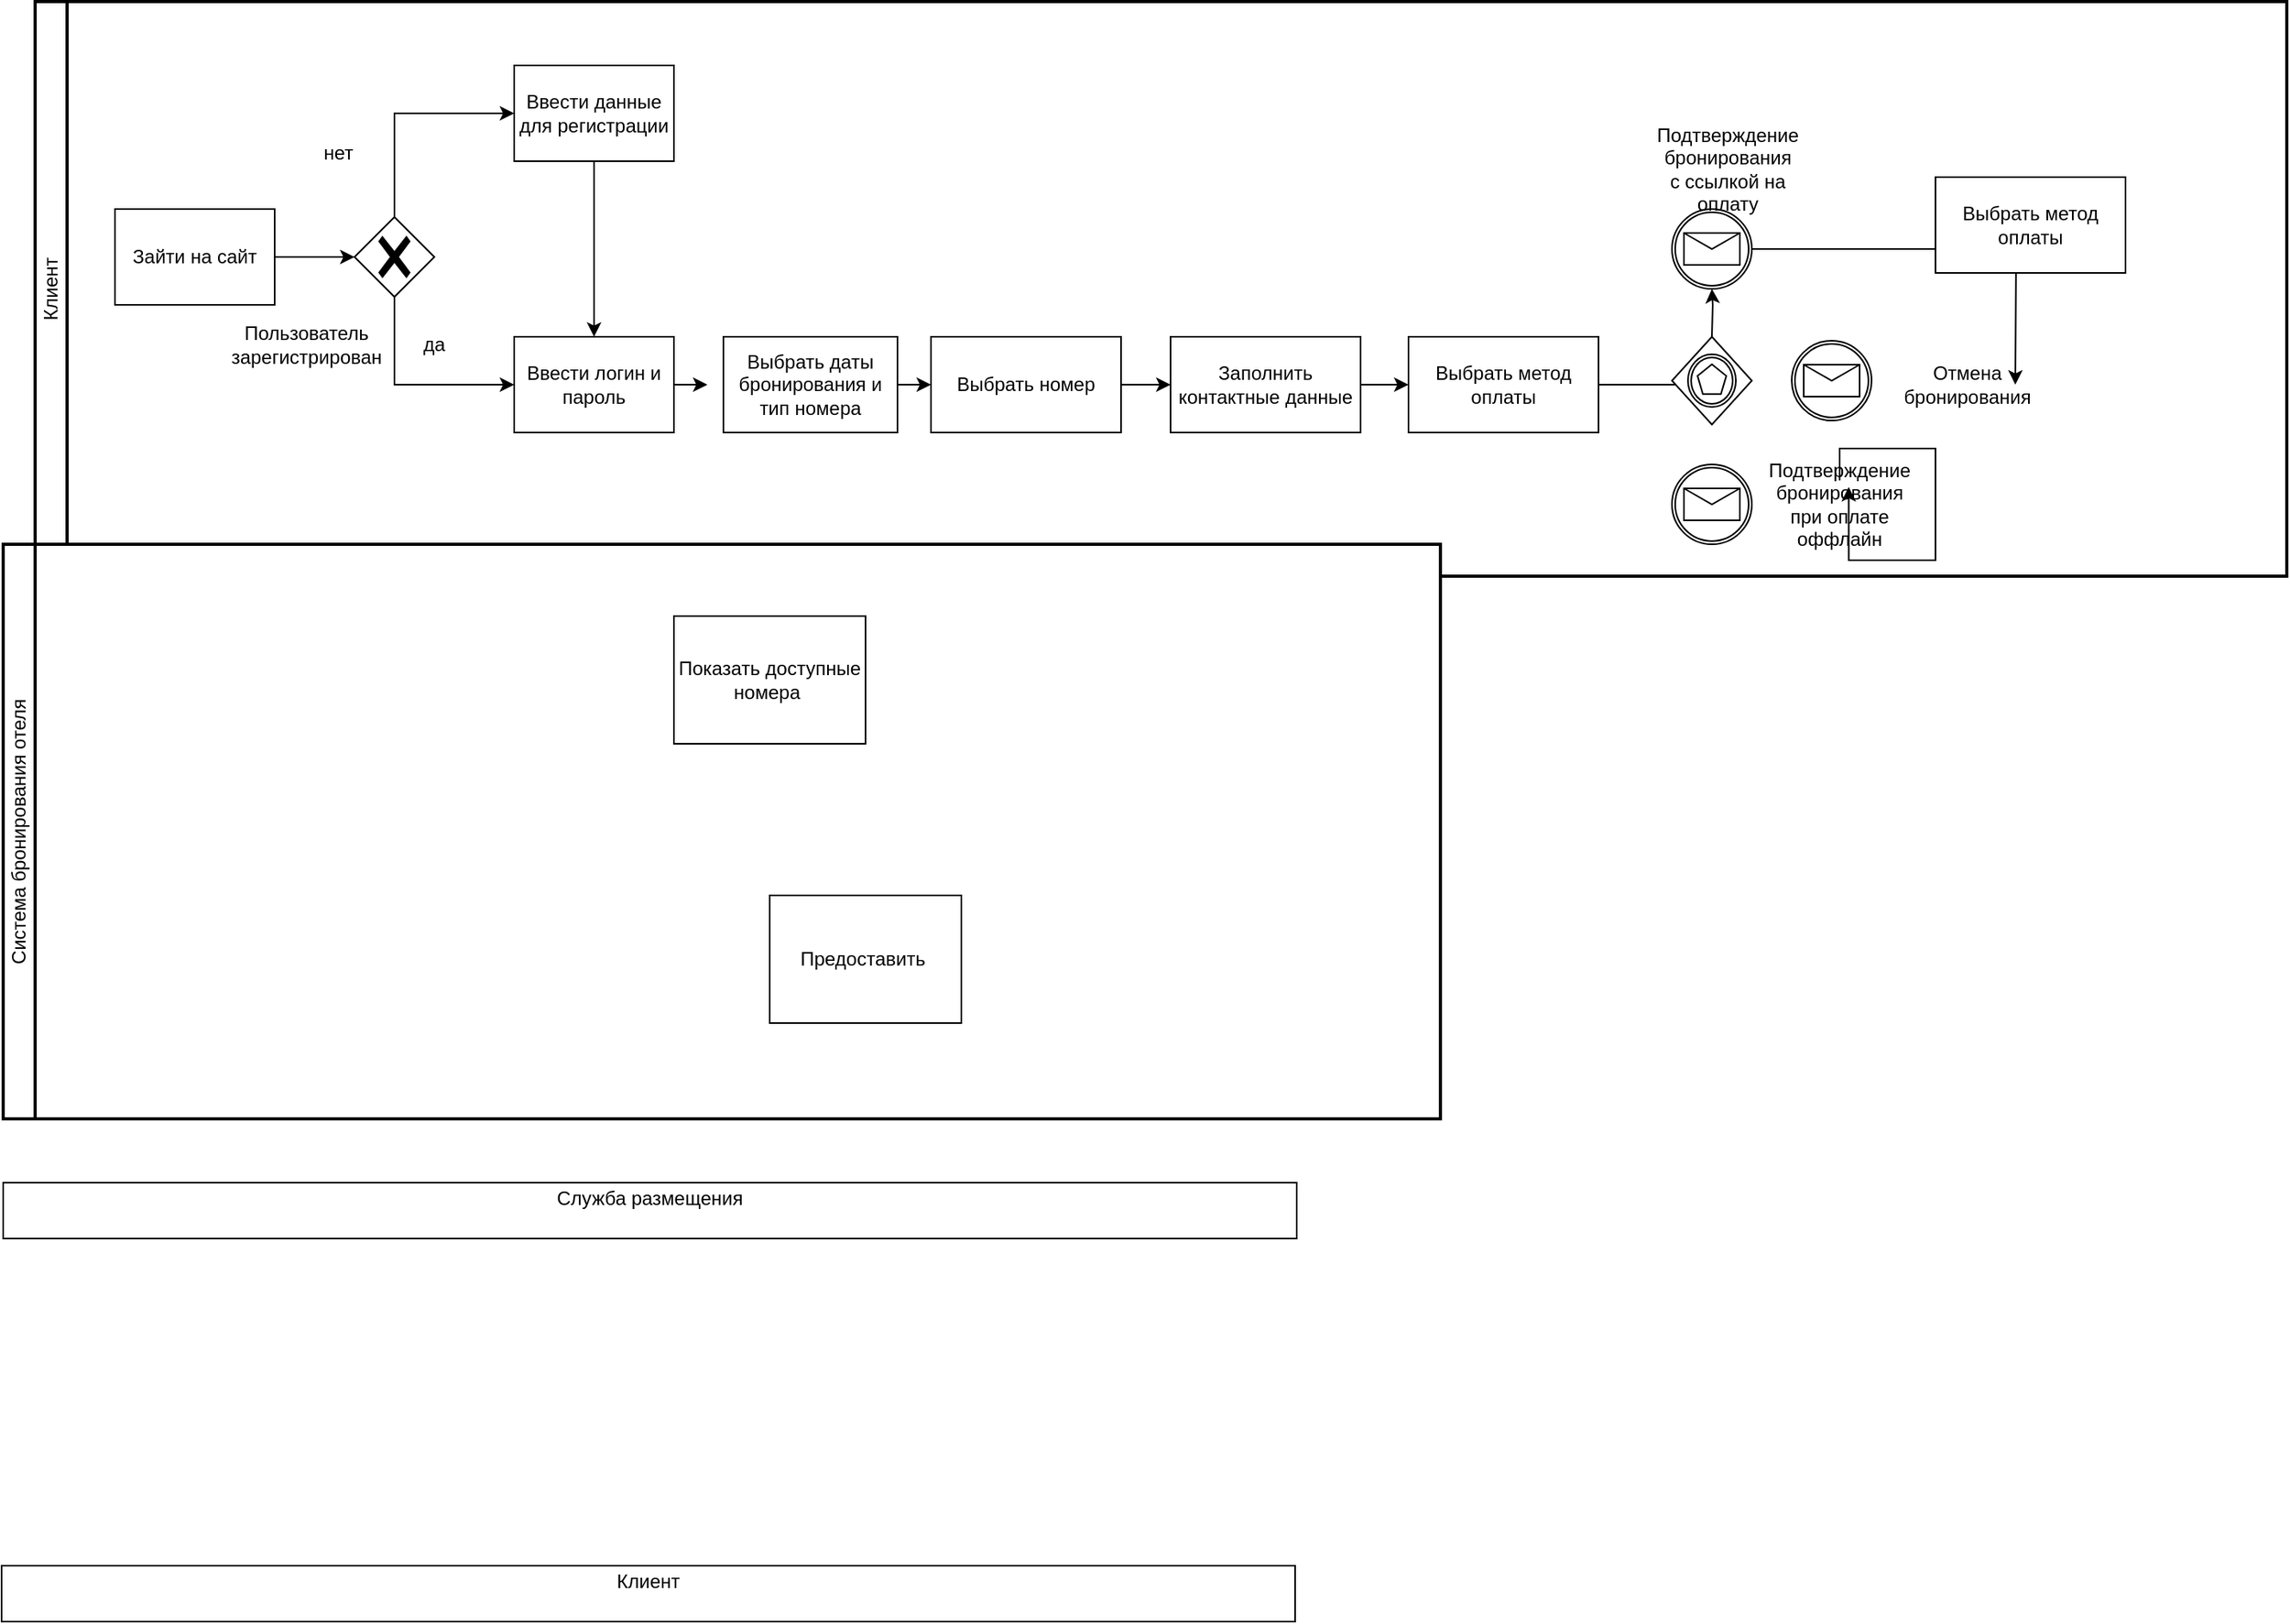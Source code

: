 <mxfile version="26.0.10">
  <diagram name="Страница — 1" id="-8I3Ju_DQWI-anv-8iCS">
    <mxGraphModel dx="724" dy="390" grid="1" gridSize="10" guides="1" tooltips="1" connect="1" arrows="1" fold="1" page="1" pageScale="1" pageWidth="827" pageHeight="1169" math="0" shadow="0">
      <root>
        <mxCell id="0" />
        <mxCell id="1" parent="0" />
        <mxCell id="0EsYlZYB2VsYlDsrYex--1" value="Клиент" style="swimlane;html=1;startSize=20;fontStyle=0;collapsible=0;horizontal=0;swimlaneLine=1;swimlaneFillColor=#ffffff;strokeWidth=2;whiteSpace=wrap;" vertex="1" parent="1">
          <mxGeometry x="30" y="120" width="1410" height="360" as="geometry" />
        </mxCell>
        <mxCell id="0EsYlZYB2VsYlDsrYex--4" value="Выбрать даты бронирования и тип номера" style="points=[[0.25,0,0],[0.5,0,0],[0.75,0,0],[1,0.25,0],[1,0.5,0],[1,0.75,0],[0.75,1,0],[0.5,1,0],[0.25,1,0],[0,0.75,0],[0,0.5,0],[0,0.25,0]];shape=mxgraph.bpmn.task2;whiteSpace=wrap;rectStyle=rounded;size=10;html=1;container=1;expand=0;collapsible=0;taskMarker=abstract;" vertex="1" parent="0EsYlZYB2VsYlDsrYex--1">
          <mxGeometry x="431" y="210" width="109" height="60" as="geometry" />
        </mxCell>
        <mxCell id="0EsYlZYB2VsYlDsrYex--5" value="Зайти на сайт" style="points=[[0.25,0,0],[0.5,0,0],[0.75,0,0],[1,0.25,0],[1,0.5,0],[1,0.75,0],[0.75,1,0],[0.5,1,0],[0.25,1,0],[0,0.75,0],[0,0.5,0],[0,0.25,0]];shape=mxgraph.bpmn.task2;whiteSpace=wrap;rectStyle=rounded;size=10;html=1;container=1;expand=0;collapsible=0;taskMarker=abstract;" vertex="1" parent="0EsYlZYB2VsYlDsrYex--1">
          <mxGeometry x="50" y="130" width="100" height="60" as="geometry" />
        </mxCell>
        <mxCell id="0EsYlZYB2VsYlDsrYex--16" style="edgeStyle=orthogonalEdgeStyle;rounded=0;orthogonalLoop=1;jettySize=auto;html=1;exitX=0.5;exitY=1;exitDx=0;exitDy=0;exitPerimeter=0;" edge="1" parent="0EsYlZYB2VsYlDsrYex--1" source="0EsYlZYB2VsYlDsrYex--12" target="0EsYlZYB2VsYlDsrYex--13">
          <mxGeometry relative="1" as="geometry" />
        </mxCell>
        <mxCell id="0EsYlZYB2VsYlDsrYex--12" value="Ввести данные для регистрации" style="points=[[0.25,0,0],[0.5,0,0],[0.75,0,0],[1,0.25,0],[1,0.5,0],[1,0.75,0],[0.75,1,0],[0.5,1,0],[0.25,1,0],[0,0.75,0],[0,0.5,0],[0,0.25,0]];shape=mxgraph.bpmn.task2;whiteSpace=wrap;rectStyle=rounded;size=10;html=1;container=1;expand=0;collapsible=0;taskMarker=abstract;" vertex="1" parent="0EsYlZYB2VsYlDsrYex--1">
          <mxGeometry x="300" y="40" width="100" height="60" as="geometry" />
        </mxCell>
        <mxCell id="0EsYlZYB2VsYlDsrYex--24" style="edgeStyle=orthogonalEdgeStyle;rounded=0;orthogonalLoop=1;jettySize=auto;html=1;exitX=1;exitY=0.5;exitDx=0;exitDy=0;exitPerimeter=0;" edge="1" parent="0EsYlZYB2VsYlDsrYex--1" source="0EsYlZYB2VsYlDsrYex--13">
          <mxGeometry relative="1" as="geometry">
            <mxPoint x="421" y="240" as="targetPoint" />
          </mxGeometry>
        </mxCell>
        <mxCell id="0EsYlZYB2VsYlDsrYex--13" value="Ввести логин и пароль" style="points=[[0.25,0,0],[0.5,0,0],[0.75,0,0],[1,0.25,0],[1,0.5,0],[1,0.75,0],[0.75,1,0],[0.5,1,0],[0.25,1,0],[0,0.75,0],[0,0.5,0],[0,0.25,0]];shape=mxgraph.bpmn.task2;whiteSpace=wrap;rectStyle=rounded;size=10;html=1;container=1;expand=0;collapsible=0;taskMarker=abstract;" vertex="1" parent="0EsYlZYB2VsYlDsrYex--1">
          <mxGeometry x="300" y="210" width="100" height="60" as="geometry" />
        </mxCell>
        <mxCell id="0EsYlZYB2VsYlDsrYex--10" value="" style="points=[[0.25,0.25,0],[0.5,0,0],[0.75,0.25,0],[1,0.5,0],[0.75,0.75,0],[0.5,1,0],[0.25,0.75,0],[0,0.5,0]];shape=mxgraph.bpmn.gateway2;html=1;verticalLabelPosition=bottom;labelBackgroundColor=#ffffff;verticalAlign=top;align=center;perimeter=rhombusPerimeter;outlineConnect=0;outline=none;symbol=none;gwType=exclusive;" vertex="1" parent="0EsYlZYB2VsYlDsrYex--1">
          <mxGeometry x="200" y="135" width="50" height="50" as="geometry" />
        </mxCell>
        <mxCell id="0EsYlZYB2VsYlDsrYex--14" style="edgeStyle=orthogonalEdgeStyle;rounded=0;orthogonalLoop=1;jettySize=auto;html=1;exitX=0.5;exitY=0;exitDx=0;exitDy=0;exitPerimeter=0;entryX=0;entryY=0.5;entryDx=0;entryDy=0;entryPerimeter=0;" edge="1" parent="0EsYlZYB2VsYlDsrYex--1" source="0EsYlZYB2VsYlDsrYex--10" target="0EsYlZYB2VsYlDsrYex--12">
          <mxGeometry relative="1" as="geometry" />
        </mxCell>
        <mxCell id="0EsYlZYB2VsYlDsrYex--15" style="edgeStyle=orthogonalEdgeStyle;rounded=0;orthogonalLoop=1;jettySize=auto;html=1;exitX=0.5;exitY=1;exitDx=0;exitDy=0;exitPerimeter=0;entryX=0;entryY=0.5;entryDx=0;entryDy=0;entryPerimeter=0;" edge="1" parent="0EsYlZYB2VsYlDsrYex--1" source="0EsYlZYB2VsYlDsrYex--10" target="0EsYlZYB2VsYlDsrYex--13">
          <mxGeometry relative="1" as="geometry" />
        </mxCell>
        <mxCell id="0EsYlZYB2VsYlDsrYex--21" style="edgeStyle=orthogonalEdgeStyle;rounded=0;orthogonalLoop=1;jettySize=auto;html=1;exitX=1;exitY=0.5;exitDx=0;exitDy=0;exitPerimeter=0;entryX=0;entryY=0.5;entryDx=0;entryDy=0;entryPerimeter=0;" edge="1" parent="0EsYlZYB2VsYlDsrYex--1" source="0EsYlZYB2VsYlDsrYex--5" target="0EsYlZYB2VsYlDsrYex--10">
          <mxGeometry relative="1" as="geometry" />
        </mxCell>
        <mxCell id="0EsYlZYB2VsYlDsrYex--18" value="нет" style="text;strokeColor=none;align=center;fillColor=none;html=1;verticalAlign=middle;whiteSpace=wrap;rounded=0;" vertex="1" parent="0EsYlZYB2VsYlDsrYex--1">
          <mxGeometry x="160" y="80" width="60" height="30" as="geometry" />
        </mxCell>
        <mxCell id="0EsYlZYB2VsYlDsrYex--20" value="Пользователь зарегистрирован" style="text;strokeColor=none;align=center;fillColor=none;html=1;verticalAlign=middle;whiteSpace=wrap;rounded=0;" vertex="1" parent="0EsYlZYB2VsYlDsrYex--1">
          <mxGeometry x="140" y="200" width="60" height="30" as="geometry" />
        </mxCell>
        <mxCell id="0EsYlZYB2VsYlDsrYex--19" value="да" style="text;strokeColor=none;align=center;fillColor=none;html=1;verticalAlign=middle;whiteSpace=wrap;rounded=0;" vertex="1" parent="0EsYlZYB2VsYlDsrYex--1">
          <mxGeometry x="220" y="200" width="60" height="30" as="geometry" />
        </mxCell>
        <mxCell id="0EsYlZYB2VsYlDsrYex--26" value="Выбрать номер" style="points=[[0.25,0,0],[0.5,0,0],[0.75,0,0],[1,0.25,0],[1,0.5,0],[1,0.75,0],[0.75,1,0],[0.5,1,0],[0.25,1,0],[0,0.75,0],[0,0.5,0],[0,0.25,0]];shape=mxgraph.bpmn.task2;whiteSpace=wrap;rectStyle=rounded;size=10;html=1;container=1;expand=0;collapsible=0;taskMarker=abstract;" vertex="1" parent="0EsYlZYB2VsYlDsrYex--1">
          <mxGeometry x="561" y="210" width="119" height="60" as="geometry" />
        </mxCell>
        <mxCell id="0EsYlZYB2VsYlDsrYex--27" value="Заполнить контактные данные" style="points=[[0.25,0,0],[0.5,0,0],[0.75,0,0],[1,0.25,0],[1,0.5,0],[1,0.75,0],[0.75,1,0],[0.5,1,0],[0.25,1,0],[0,0.75,0],[0,0.5,0],[0,0.25,0]];shape=mxgraph.bpmn.task2;whiteSpace=wrap;rectStyle=rounded;size=10;html=1;container=1;expand=0;collapsible=0;taskMarker=abstract;" vertex="1" parent="0EsYlZYB2VsYlDsrYex--1">
          <mxGeometry x="711" y="210" width="119" height="60" as="geometry" />
        </mxCell>
        <mxCell id="0EsYlZYB2VsYlDsrYex--29" style="edgeStyle=orthogonalEdgeStyle;rounded=0;orthogonalLoop=1;jettySize=auto;html=1;exitX=1;exitY=0.5;exitDx=0;exitDy=0;exitPerimeter=0;entryX=0;entryY=0.5;entryDx=0;entryDy=0;entryPerimeter=0;" edge="1" parent="0EsYlZYB2VsYlDsrYex--1" source="0EsYlZYB2VsYlDsrYex--4" target="0EsYlZYB2VsYlDsrYex--26">
          <mxGeometry relative="1" as="geometry" />
        </mxCell>
        <mxCell id="0EsYlZYB2VsYlDsrYex--30" style="edgeStyle=orthogonalEdgeStyle;rounded=0;orthogonalLoop=1;jettySize=auto;html=1;exitX=1;exitY=0.5;exitDx=0;exitDy=0;exitPerimeter=0;entryX=0;entryY=0.5;entryDx=0;entryDy=0;entryPerimeter=0;" edge="1" parent="0EsYlZYB2VsYlDsrYex--1" source="0EsYlZYB2VsYlDsrYex--26" target="0EsYlZYB2VsYlDsrYex--27">
          <mxGeometry relative="1" as="geometry" />
        </mxCell>
        <mxCell id="0EsYlZYB2VsYlDsrYex--31" value="" style="points=[[0.145,0.145,0],[0.5,0,0],[0.855,0.145,0],[1,0.5,0],[0.855,0.855,0],[0.5,1,0],[0.145,0.855,0],[0,0.5,0]];shape=mxgraph.bpmn.event;html=1;verticalLabelPosition=bottom;labelBackgroundColor=#ffffff;verticalAlign=top;align=center;perimeter=ellipsePerimeter;outlineConnect=0;aspect=fixed;outline=catching;symbol=message;" vertex="1" parent="0EsYlZYB2VsYlDsrYex--1">
          <mxGeometry x="1025" y="130" width="50" height="50" as="geometry" />
        </mxCell>
        <mxCell id="0EsYlZYB2VsYlDsrYex--32" style="edgeStyle=orthogonalEdgeStyle;rounded=0;orthogonalLoop=1;jettySize=auto;html=1;exitX=1;exitY=0.5;exitDx=0;exitDy=0;exitPerimeter=0;" edge="1" parent="0EsYlZYB2VsYlDsrYex--1" source="0EsYlZYB2VsYlDsrYex--34">
          <mxGeometry relative="1" as="geometry">
            <mxPoint x="1001" y="245" as="sourcePoint" />
            <mxPoint x="1050" y="240" as="targetPoint" />
          </mxGeometry>
        </mxCell>
        <mxCell id="0EsYlZYB2VsYlDsrYex--33" value="Подтверждение бронирования с ссылкой на оплату" style="text;strokeColor=none;align=center;fillColor=none;html=1;verticalAlign=middle;whiteSpace=wrap;rounded=0;" vertex="1" parent="0EsYlZYB2VsYlDsrYex--1">
          <mxGeometry x="1020" y="90" width="80" height="30" as="geometry" />
        </mxCell>
        <mxCell id="0EsYlZYB2VsYlDsrYex--34" value="Выбрать метод оплаты" style="points=[[0.25,0,0],[0.5,0,0],[0.75,0,0],[1,0.25,0],[1,0.5,0],[1,0.75,0],[0.75,1,0],[0.5,1,0],[0.25,1,0],[0,0.75,0],[0,0.5,0],[0,0.25,0]];shape=mxgraph.bpmn.task2;whiteSpace=wrap;rectStyle=rounded;size=10;html=1;container=1;expand=0;collapsible=0;taskMarker=abstract;" vertex="1" parent="0EsYlZYB2VsYlDsrYex--1">
          <mxGeometry x="860" y="210" width="119" height="60" as="geometry" />
        </mxCell>
        <mxCell id="0EsYlZYB2VsYlDsrYex--35" style="edgeStyle=orthogonalEdgeStyle;rounded=0;orthogonalLoop=1;jettySize=auto;html=1;exitX=1;exitY=0.5;exitDx=0;exitDy=0;exitPerimeter=0;entryX=0;entryY=0.5;entryDx=0;entryDy=0;entryPerimeter=0;" edge="1" parent="0EsYlZYB2VsYlDsrYex--1" source="0EsYlZYB2VsYlDsrYex--27" target="0EsYlZYB2VsYlDsrYex--34">
          <mxGeometry relative="1" as="geometry" />
        </mxCell>
        <mxCell id="0EsYlZYB2VsYlDsrYex--38" style="edgeStyle=orthogonalEdgeStyle;rounded=0;orthogonalLoop=1;jettySize=auto;html=1;exitX=1;exitY=0.5;exitDx=0;exitDy=0;exitPerimeter=0;" edge="1" parent="0EsYlZYB2VsYlDsrYex--1" source="0EsYlZYB2VsYlDsrYex--31">
          <mxGeometry relative="1" as="geometry">
            <mxPoint x="1240" y="240" as="targetPoint" />
          </mxGeometry>
        </mxCell>
        <mxCell id="0EsYlZYB2VsYlDsrYex--39" value="" style="points=[[0.25,0.25,0],[0.5,0,0],[0.75,0.25,0],[1,0.5,0],[0.75,0.75,0],[0.5,1,0],[0.25,0.75,0],[0,0.5,0]];shape=mxgraph.bpmn.gateway2;html=1;verticalLabelPosition=bottom;labelBackgroundColor=#ffffff;verticalAlign=top;align=center;perimeter=rhombusPerimeter;outlineConnect=0;outline=catching;symbol=multiple;" vertex="1" parent="0EsYlZYB2VsYlDsrYex--1">
          <mxGeometry x="1025" y="210" width="50" height="55" as="geometry" />
        </mxCell>
        <mxCell id="0EsYlZYB2VsYlDsrYex--41" value="Выбрать метод оплаты" style="points=[[0.25,0,0],[0.5,0,0],[0.75,0,0],[1,0.25,0],[1,0.5,0],[1,0.75,0],[0.75,1,0],[0.5,1,0],[0.25,1,0],[0,0.75,0],[0,0.5,0],[0,0.25,0]];shape=mxgraph.bpmn.task2;whiteSpace=wrap;rectStyle=rounded;size=10;html=1;container=1;expand=0;collapsible=0;taskMarker=abstract;" vertex="1" parent="0EsYlZYB2VsYlDsrYex--1">
          <mxGeometry x="1190" y="110" width="119" height="60" as="geometry" />
        </mxCell>
        <mxCell id="0EsYlZYB2VsYlDsrYex--42" style="edgeStyle=orthogonalEdgeStyle;rounded=0;orthogonalLoop=1;jettySize=auto;html=1;" edge="1" parent="0EsYlZYB2VsYlDsrYex--1" target="0EsYlZYB2VsYlDsrYex--31">
          <mxGeometry relative="1" as="geometry">
            <mxPoint x="1050" y="210" as="sourcePoint" />
          </mxGeometry>
        </mxCell>
        <mxCell id="0EsYlZYB2VsYlDsrYex--43" value="Отмена бронирования" style="text;strokeColor=none;align=center;fillColor=none;html=1;verticalAlign=middle;whiteSpace=wrap;rounded=0;" vertex="1" parent="0EsYlZYB2VsYlDsrYex--1">
          <mxGeometry x="1170" y="225" width="80" height="30" as="geometry" />
        </mxCell>
        <mxCell id="0EsYlZYB2VsYlDsrYex--44" value="" style="points=[[0.145,0.145,0],[0.5,0,0],[0.855,0.145,0],[1,0.5,0],[0.855,0.855,0],[0.5,1,0],[0.145,0.855,0],[0,0.5,0]];shape=mxgraph.bpmn.event;html=1;verticalLabelPosition=bottom;labelBackgroundColor=#ffffff;verticalAlign=top;align=center;perimeter=ellipsePerimeter;outlineConnect=0;aspect=fixed;outline=catching;symbol=message;" vertex="1" parent="0EsYlZYB2VsYlDsrYex--1">
          <mxGeometry x="1100" y="212.5" width="50" height="50" as="geometry" />
        </mxCell>
        <mxCell id="0EsYlZYB2VsYlDsrYex--45" value="" style="points=[[0.145,0.145,0],[0.5,0,0],[0.855,0.145,0],[1,0.5,0],[0.855,0.855,0],[0.5,1,0],[0.145,0.855,0],[0,0.5,0]];shape=mxgraph.bpmn.event;html=1;verticalLabelPosition=bottom;labelBackgroundColor=#ffffff;verticalAlign=top;align=center;perimeter=ellipsePerimeter;outlineConnect=0;aspect=fixed;outline=catching;symbol=message;" vertex="1" parent="0EsYlZYB2VsYlDsrYex--1">
          <mxGeometry x="1025" y="290" width="50" height="50" as="geometry" />
        </mxCell>
        <mxCell id="0EsYlZYB2VsYlDsrYex--46" value="Подтверждение бронирования при оплате оффлайн" style="text;strokeColor=none;align=center;fillColor=none;html=1;verticalAlign=middle;whiteSpace=wrap;rounded=0;" vertex="1" parent="0EsYlZYB2VsYlDsrYex--1">
          <mxGeometry x="1090" y="300" width="80" height="30" as="geometry" />
        </mxCell>
        <mxCell id="0EsYlZYB2VsYlDsrYex--47" style="edgeStyle=orthogonalEdgeStyle;rounded=0;orthogonalLoop=1;jettySize=auto;html=1;entryX=0.571;entryY=0.138;entryDx=0;entryDy=0;entryPerimeter=0;" edge="1" parent="0EsYlZYB2VsYlDsrYex--1" source="0EsYlZYB2VsYlDsrYex--46" target="0EsYlZYB2VsYlDsrYex--46">
          <mxGeometry relative="1" as="geometry" />
        </mxCell>
        <mxCell id="0EsYlZYB2VsYlDsrYex--2" value="Клиент" style="swimlane;html=1;startSize=20;fontStyle=0;collapsible=0;horizontal=1;swimlaneLine=0;fillColor=none;whiteSpace=wrap;" vertex="1" parent="1">
          <mxGeometry x="9" y="1100" width="810" height="35" as="geometry" />
        </mxCell>
        <mxCell id="0EsYlZYB2VsYlDsrYex--3" value="Служба размещения" style="swimlane;html=1;startSize=20;fontStyle=0;collapsible=0;horizontal=1;swimlaneLine=0;fillColor=none;whiteSpace=wrap;" vertex="1" parent="1">
          <mxGeometry x="10" y="860" width="810" height="35" as="geometry" />
        </mxCell>
        <mxCell id="0EsYlZYB2VsYlDsrYex--7" value="Система бронирования отеля" style="swimlane;html=1;startSize=20;fontStyle=0;collapsible=0;horizontal=0;swimlaneLine=1;swimlaneFillColor=#ffffff;strokeWidth=2;whiteSpace=wrap;" vertex="1" parent="1">
          <mxGeometry x="10" y="460" width="900" height="360" as="geometry" />
        </mxCell>
        <mxCell id="0EsYlZYB2VsYlDsrYex--8" value="Предоставить&amp;nbsp;" style="points=[[0.25,0,0],[0.5,0,0],[0.75,0,0],[1,0.25,0],[1,0.5,0],[1,0.75,0],[0.75,1,0],[0.5,1,0],[0.25,1,0],[0,0.75,0],[0,0.5,0],[0,0.25,0]];shape=mxgraph.bpmn.task2;whiteSpace=wrap;rectStyle=rounded;size=10;html=1;container=1;expand=0;collapsible=0;taskMarker=abstract;" vertex="1" parent="0EsYlZYB2VsYlDsrYex--7">
          <mxGeometry x="480" y="220" width="120" height="80" as="geometry" />
        </mxCell>
        <mxCell id="0EsYlZYB2VsYlDsrYex--9" value="Показать доступные номера&amp;nbsp;" style="points=[[0.25,0,0],[0.5,0,0],[0.75,0,0],[1,0.25,0],[1,0.5,0],[1,0.75,0],[0.75,1,0],[0.5,1,0],[0.25,1,0],[0,0.75,0],[0,0.5,0],[0,0.25,0]];shape=mxgraph.bpmn.task2;whiteSpace=wrap;rectStyle=rounded;size=10;html=1;container=1;expand=0;collapsible=0;taskMarker=abstract;" vertex="1" parent="0EsYlZYB2VsYlDsrYex--7">
          <mxGeometry x="420" y="45" width="120" height="80" as="geometry" />
        </mxCell>
      </root>
    </mxGraphModel>
  </diagram>
</mxfile>
